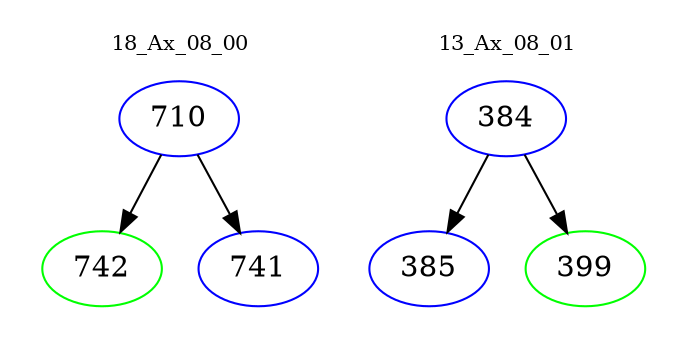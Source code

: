 digraph{
subgraph cluster_0 {
color = white
label = "18_Ax_08_00";
fontsize=10;
T0_710 [label="710", color="blue"]
T0_710 -> T0_742 [color="black"]
T0_742 [label="742", color="green"]
T0_710 -> T0_741 [color="black"]
T0_741 [label="741", color="blue"]
}
subgraph cluster_1 {
color = white
label = "13_Ax_08_01";
fontsize=10;
T1_384 [label="384", color="blue"]
T1_384 -> T1_385 [color="black"]
T1_385 [label="385", color="blue"]
T1_384 -> T1_399 [color="black"]
T1_399 [label="399", color="green"]
}
}
